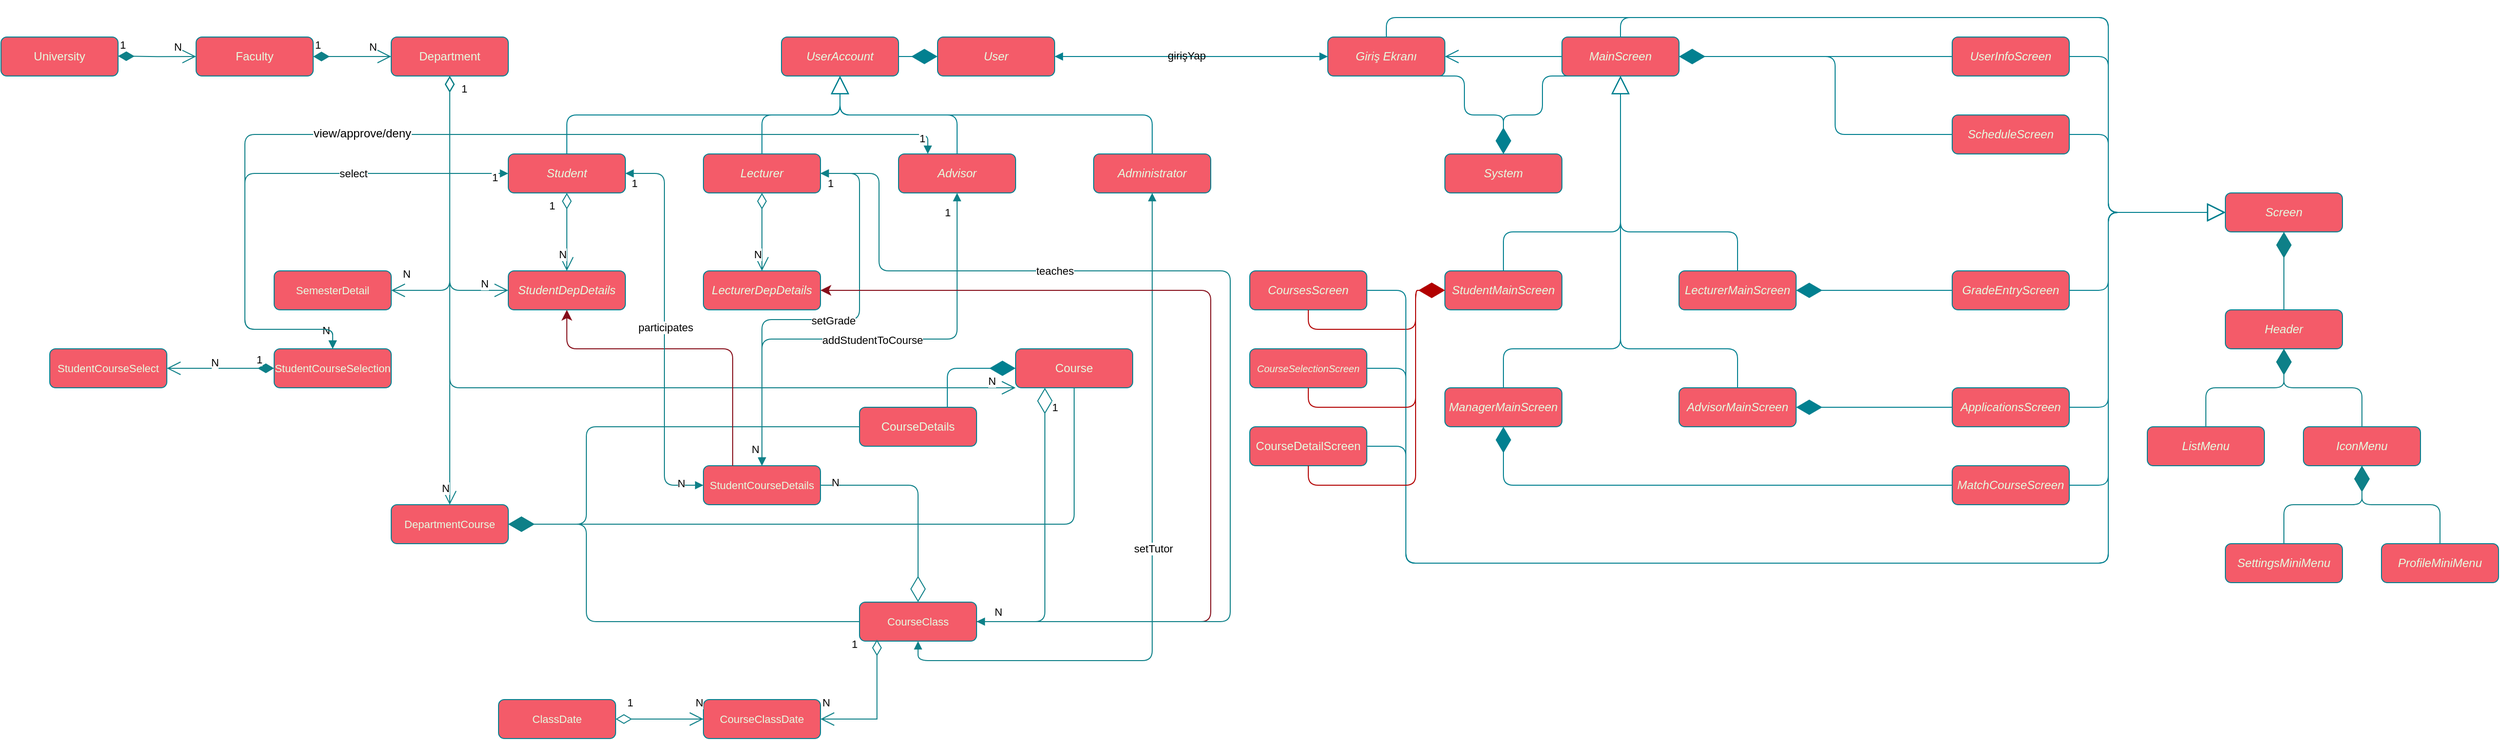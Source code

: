 <mxfile version="24.4.6" type="device">
  <diagram id="C5RBs43oDa-KdzZeNtuy" name="Page-1">
    <mxGraphModel dx="1036" dy="704" grid="1" gridSize="10" guides="1" tooltips="1" connect="1" arrows="1" fold="1" page="1" pageScale="1" pageWidth="3600" pageHeight="1500" background="none" math="0" shadow="0">
      <root>
        <mxCell id="WIyWlLk6GJQsqaUBKTNV-0" />
        <mxCell id="WIyWlLk6GJQsqaUBKTNV-1" parent="WIyWlLk6GJQsqaUBKTNV-0" />
        <mxCell id="HRsbSEC_UIwpaZMOYt87-22" value="&lt;span style=&quot;font-style: italic; text-wrap: nowrap;&quot;&gt;UserAccount&lt;/span&gt;" style="html=1;whiteSpace=wrap;rounded=1;labelBackgroundColor=none;fillColor=#F45B69;strokeColor=#028090;fontColor=#E4FDE1;" parent="WIyWlLk6GJQsqaUBKTNV-1" vertex="1">
          <mxGeometry x="800" y="40" width="120" height="40" as="geometry" />
        </mxCell>
        <mxCell id="HRsbSEC_UIwpaZMOYt87-24" value="&lt;span style=&quot;font-style: italic; text-wrap: nowrap;&quot;&gt;Student&lt;/span&gt;" style="html=1;whiteSpace=wrap;rounded=1;labelBackgroundColor=none;fillColor=#F45B69;strokeColor=#028090;fontColor=#E4FDE1;" parent="WIyWlLk6GJQsqaUBKTNV-1" vertex="1">
          <mxGeometry x="520" y="160" width="120" height="40" as="geometry" />
        </mxCell>
        <mxCell id="HRsbSEC_UIwpaZMOYt87-25" value="&lt;span style=&quot;font-style: italic; text-wrap: nowrap;&quot;&gt;Advisor&lt;/span&gt;" style="html=1;whiteSpace=wrap;rounded=1;labelBackgroundColor=none;fillColor=#F45B69;strokeColor=#028090;fontColor=#E4FDE1;" parent="WIyWlLk6GJQsqaUBKTNV-1" vertex="1">
          <mxGeometry x="920" y="160" width="120" height="40" as="geometry" />
        </mxCell>
        <mxCell id="HRsbSEC_UIwpaZMOYt87-26" value="&lt;span style=&quot;font-style: italic; text-wrap: nowrap;&quot;&gt;Lecturer&lt;/span&gt;" style="html=1;whiteSpace=wrap;rounded=1;labelBackgroundColor=none;fillColor=#F45B69;strokeColor=#028090;fontColor=#E4FDE1;" parent="WIyWlLk6GJQsqaUBKTNV-1" vertex="1">
          <mxGeometry x="720" y="160" width="120" height="40" as="geometry" />
        </mxCell>
        <mxCell id="HRsbSEC_UIwpaZMOYt87-27" value="&lt;i&gt;Administrator&lt;/i&gt;" style="html=1;whiteSpace=wrap;align=center;rounded=1;labelBackgroundColor=none;fillColor=#F45B69;strokeColor=#028090;fontColor=#E4FDE1;" parent="WIyWlLk6GJQsqaUBKTNV-1" vertex="1">
          <mxGeometry x="1120" y="160" width="120" height="40" as="geometry" />
        </mxCell>
        <mxCell id="HRsbSEC_UIwpaZMOYt87-35" value="&lt;span style=&quot;font-style: italic; text-wrap: nowrap;&quot;&gt;System&lt;/span&gt;" style="html=1;whiteSpace=wrap;rounded=1;labelBackgroundColor=none;fillColor=#F45B69;strokeColor=#028090;fontColor=#E4FDE1;" parent="WIyWlLk6GJQsqaUBKTNV-1" vertex="1">
          <mxGeometry x="1480" y="160" width="120" height="40" as="geometry" />
        </mxCell>
        <mxCell id="HRsbSEC_UIwpaZMOYt87-36" value="&lt;span style=&quot;text-wrap: nowrap;&quot;&gt;&lt;i&gt;MainScreen&lt;/i&gt;&lt;/span&gt;" style="html=1;whiteSpace=wrap;rounded=1;labelBackgroundColor=none;fillColor=#F45B69;strokeColor=#028090;fontColor=#E4FDE1;" parent="WIyWlLk6GJQsqaUBKTNV-1" vertex="1">
          <mxGeometry x="1600" y="40" width="120" height="40" as="geometry" />
        </mxCell>
        <mxCell id="HRsbSEC_UIwpaZMOYt87-37" value="&lt;span style=&quot;font-style: italic; text-wrap: nowrap;&quot;&gt;Giriş Ekranı&lt;/span&gt;" style="html=1;whiteSpace=wrap;rounded=1;labelBackgroundColor=none;fillColor=#F45B69;strokeColor=#028090;fontColor=#E4FDE1;" parent="WIyWlLk6GJQsqaUBKTNV-1" vertex="1">
          <mxGeometry x="1360" y="40" width="120" height="40" as="geometry" />
        </mxCell>
        <mxCell id="HRsbSEC_UIwpaZMOYt87-39" value="" style="endArrow=diamondThin;endFill=1;endSize=24;html=1;rounded=1;entryX=0.5;entryY=0;entryDx=0;entryDy=0;labelBackgroundColor=none;strokeColor=#028090;fontColor=default;exitX=0.25;exitY=1;exitDx=0;exitDy=0;" parent="WIyWlLk6GJQsqaUBKTNV-1" source="HRsbSEC_UIwpaZMOYt87-36" target="HRsbSEC_UIwpaZMOYt87-35" edge="1">
          <mxGeometry width="160" relative="1" as="geometry">
            <mxPoint x="1580" y="70" as="sourcePoint" />
            <mxPoint x="1510" y="230" as="targetPoint" />
            <Array as="points">
              <mxPoint x="1580" y="80" />
              <mxPoint x="1580" y="120" />
              <mxPoint x="1540" y="120" />
            </Array>
          </mxGeometry>
        </mxCell>
        <mxCell id="HRsbSEC_UIwpaZMOYt87-47" value="&lt;span style=&quot;text-wrap: nowrap;&quot;&gt;&lt;i&gt;StudentMainScreen&lt;/i&gt;&lt;/span&gt;" style="html=1;whiteSpace=wrap;rounded=1;labelBackgroundColor=none;fillColor=#F45B69;strokeColor=#028090;fontColor=#E4FDE1;" parent="WIyWlLk6GJQsqaUBKTNV-1" vertex="1">
          <mxGeometry x="1480" y="280" width="120" height="40" as="geometry" />
        </mxCell>
        <mxCell id="HRsbSEC_UIwpaZMOYt87-48" value="&lt;span style=&quot;text-wrap: nowrap;&quot;&gt;&lt;i&gt;ManagerMainScreen&lt;/i&gt;&lt;/span&gt;" style="html=1;whiteSpace=wrap;rounded=1;strokeColor=#028090;labelBackgroundColor=none;fillColor=#F45B69;fontColor=#E4FDE1;" parent="WIyWlLk6GJQsqaUBKTNV-1" vertex="1">
          <mxGeometry x="1480" y="400" width="120" height="40" as="geometry" />
        </mxCell>
        <mxCell id="HRsbSEC_UIwpaZMOYt87-49" value="&lt;span style=&quot;text-wrap: nowrap;&quot;&gt;&lt;i&gt;AdvisorMainScreen&lt;/i&gt;&lt;/span&gt;" style="html=1;whiteSpace=wrap;rounded=1;labelBackgroundColor=none;fillColor=#F45B69;strokeColor=#028090;fontColor=#E4FDE1;" parent="WIyWlLk6GJQsqaUBKTNV-1" vertex="1">
          <mxGeometry x="1720" y="400" width="120" height="40" as="geometry" />
        </mxCell>
        <mxCell id="HRsbSEC_UIwpaZMOYt87-50" value="&lt;span style=&quot;text-wrap: nowrap;&quot;&gt;&lt;i&gt;LecturerMainScreen&lt;/i&gt;&lt;/span&gt;" style="html=1;whiteSpace=wrap;rounded=1;labelBackgroundColor=none;fillColor=#F45B69;strokeColor=#028090;fontColor=#E4FDE1;" parent="WIyWlLk6GJQsqaUBKTNV-1" vertex="1">
          <mxGeometry x="1720" y="280" width="120" height="40" as="geometry" />
        </mxCell>
        <mxCell id="HRsbSEC_UIwpaZMOYt87-58" value="" style="endArrow=diamondThin;endFill=1;endSize=24;html=1;rounded=1;entryX=0.5;entryY=0;entryDx=0;entryDy=0;labelBackgroundColor=none;strokeColor=#028090;fontColor=default;exitX=0.75;exitY=1;exitDx=0;exitDy=0;" parent="WIyWlLk6GJQsqaUBKTNV-1" source="HRsbSEC_UIwpaZMOYt87-37" target="HRsbSEC_UIwpaZMOYt87-35" edge="1">
          <mxGeometry width="160" relative="1" as="geometry">
            <mxPoint x="1420" y="160" as="sourcePoint" />
            <mxPoint x="1540" y="90" as="targetPoint" />
            <Array as="points">
              <mxPoint x="1500" y="80" />
              <mxPoint x="1500" y="120" />
              <mxPoint x="1540" y="120" />
            </Array>
          </mxGeometry>
        </mxCell>
        <mxCell id="HRsbSEC_UIwpaZMOYt87-59" value="&lt;span style=&quot;text-wrap: nowrap;&quot;&gt;&lt;i&gt;CoursesScreen&lt;/i&gt;&lt;/span&gt;" style="html=1;whiteSpace=wrap;rounded=1;labelBackgroundColor=none;fillColor=#F45B69;strokeColor=#028090;fontColor=#E4FDE1;" parent="WIyWlLk6GJQsqaUBKTNV-1" vertex="1">
          <mxGeometry x="1280" y="280" width="120" height="40" as="geometry" />
        </mxCell>
        <mxCell id="HRsbSEC_UIwpaZMOYt87-61" value="&lt;span style=&quot;text-wrap: nowrap;&quot;&gt;&lt;i&gt;ScheduleScreen&lt;/i&gt;&lt;/span&gt;" style="html=1;whiteSpace=wrap;rounded=1;labelBackgroundColor=none;fillColor=#F45B69;strokeColor=#028090;fontColor=#E4FDE1;" parent="WIyWlLk6GJQsqaUBKTNV-1" vertex="1">
          <mxGeometry x="2000" y="120" width="120" height="40" as="geometry" />
        </mxCell>
        <mxCell id="HRsbSEC_UIwpaZMOYt87-62" value="&lt;span style=&quot;text-wrap: nowrap;&quot;&gt;&lt;i&gt;UserInfoScreen&lt;/i&gt;&lt;/span&gt;" style="html=1;whiteSpace=wrap;rounded=1;labelBackgroundColor=none;fillColor=#F45B69;strokeColor=#028090;fontColor=#E4FDE1;" parent="WIyWlLk6GJQsqaUBKTNV-1" vertex="1">
          <mxGeometry x="2000" y="40" width="120" height="40" as="geometry" />
        </mxCell>
        <mxCell id="HRsbSEC_UIwpaZMOYt87-63" value="&lt;span style=&quot;text-wrap: nowrap;&quot;&gt;&lt;i&gt;ApplicationsScreen&lt;/i&gt;&lt;/span&gt;" style="html=1;whiteSpace=wrap;rounded=1;labelBackgroundColor=none;fillColor=#F45B69;strokeColor=#028090;fontColor=#E4FDE1;" parent="WIyWlLk6GJQsqaUBKTNV-1" vertex="1">
          <mxGeometry x="2000" y="400" width="120" height="40" as="geometry" />
        </mxCell>
        <mxCell id="HRsbSEC_UIwpaZMOYt87-67" value="" style="endArrow=diamondThin;endFill=1;endSize=24;html=1;rounded=1;entryX=0;entryY=0.5;entryDx=0;entryDy=0;exitX=0.5;exitY=1;exitDx=0;exitDy=0;labelBackgroundColor=none;strokeColor=#B20000;fontColor=default;fillColor=#e51400;" parent="WIyWlLk6GJQsqaUBKTNV-1" source="HRsbSEC_UIwpaZMOYt87-59" target="HRsbSEC_UIwpaZMOYt87-47" edge="1">
          <mxGeometry width="160" relative="1" as="geometry">
            <mxPoint x="1360" y="290" as="sourcePoint" />
            <mxPoint x="1520" y="390" as="targetPoint" />
            <Array as="points">
              <mxPoint x="1340" y="340" />
              <mxPoint x="1450" y="340" />
              <mxPoint x="1450" y="300" />
            </Array>
          </mxGeometry>
        </mxCell>
        <mxCell id="HRsbSEC_UIwpaZMOYt87-68" value="" style="endArrow=diamondThin;endFill=1;endSize=24;html=1;rounded=1;exitX=0;exitY=0.5;exitDx=0;exitDy=0;fillColor=#F45B69;strokeColor=#028090;labelBackgroundColor=none;fontColor=default;entryX=1;entryY=0.5;entryDx=0;entryDy=0;" parent="WIyWlLk6GJQsqaUBKTNV-1" source="HRsbSEC_UIwpaZMOYt87-62" target="HRsbSEC_UIwpaZMOYt87-36" edge="1">
          <mxGeometry width="160" relative="1" as="geometry">
            <mxPoint x="1740" y="110" as="sourcePoint" />
            <mxPoint x="1800" y="50" as="targetPoint" />
            <Array as="points">
              <mxPoint x="1850" y="60" />
            </Array>
          </mxGeometry>
        </mxCell>
        <mxCell id="HRsbSEC_UIwpaZMOYt87-69" value="" style="endArrow=diamondThin;endFill=1;endSize=24;html=1;rounded=1;exitX=0;exitY=0.5;exitDx=0;exitDy=0;fillColor=#F45B69;strokeColor=#028090;labelBackgroundColor=none;fontColor=default;entryX=1;entryY=0.5;entryDx=0;entryDy=0;" parent="WIyWlLk6GJQsqaUBKTNV-1" source="HRsbSEC_UIwpaZMOYt87-61" target="HRsbSEC_UIwpaZMOYt87-36" edge="1">
          <mxGeometry width="160" relative="1" as="geometry">
            <mxPoint x="1800" y="170" as="sourcePoint" />
            <mxPoint x="1790" y="100" as="targetPoint" />
            <Array as="points">
              <mxPoint x="1880" y="140" />
              <mxPoint x="1880" y="60" />
            </Array>
          </mxGeometry>
        </mxCell>
        <mxCell id="HRsbSEC_UIwpaZMOYt87-71" value="&lt;span style=&quot;text-wrap: nowrap;&quot;&gt;&lt;i&gt;&lt;font style=&quot;font-size: 10px;&quot;&gt;CourseSelectionScreen&lt;/font&gt;&lt;/i&gt;&lt;/span&gt;" style="html=1;whiteSpace=wrap;rounded=1;labelBackgroundColor=none;fillColor=#F45B69;strokeColor=#028090;fontColor=#E4FDE1;" parent="WIyWlLk6GJQsqaUBKTNV-1" vertex="1">
          <mxGeometry x="1280" y="360" width="120" height="40" as="geometry" />
        </mxCell>
        <mxCell id="HRsbSEC_UIwpaZMOYt87-73" value="Faculty" style="html=1;whiteSpace=wrap;rounded=1;labelBackgroundColor=none;fillColor=#F45B69;strokeColor=#028090;fontColor=#E4FDE1;" parent="WIyWlLk6GJQsqaUBKTNV-1" vertex="1">
          <mxGeometry x="200" y="40" width="120" height="40" as="geometry" />
        </mxCell>
        <mxCell id="HRsbSEC_UIwpaZMOYt87-88" value="" style="endArrow=diamondThin;endFill=1;endSize=24;html=1;rounded=1;exitX=0;exitY=0.5;exitDx=0;exitDy=0;entryX=1;entryY=0.5;entryDx=0;entryDy=0;labelBackgroundColor=none;strokeColor=#028090;fontColor=default;" parent="WIyWlLk6GJQsqaUBKTNV-1" source="HRsbSEC_UIwpaZMOYt87-63" target="HRsbSEC_UIwpaZMOYt87-49" edge="1">
          <mxGeometry width="160" relative="1" as="geometry">
            <mxPoint x="1960" y="510" as="sourcePoint" />
            <mxPoint x="2120" y="510" as="targetPoint" />
          </mxGeometry>
        </mxCell>
        <mxCell id="HRsbSEC_UIwpaZMOYt87-89" value="Course" style="html=1;whiteSpace=wrap;rounded=1;labelBackgroundColor=none;fillColor=#F45B69;strokeColor=#028090;fontColor=#E4FDE1;" parent="WIyWlLk6GJQsqaUBKTNV-1" vertex="1">
          <mxGeometry x="1040" y="360" width="120" height="40" as="geometry" />
        </mxCell>
        <mxCell id="HRsbSEC_UIwpaZMOYt87-106" value="" style="endArrow=open;endFill=1;endSize=12;html=1;rounded=1;exitX=0;exitY=0.5;exitDx=0;exitDy=0;entryX=1;entryY=0.5;entryDx=0;entryDy=0;labelBackgroundColor=none;strokeColor=#028090;fontColor=default;" parent="WIyWlLk6GJQsqaUBKTNV-1" source="HRsbSEC_UIwpaZMOYt87-36" target="HRsbSEC_UIwpaZMOYt87-37" edge="1">
          <mxGeometry width="160" relative="1" as="geometry">
            <mxPoint x="1480" y="220" as="sourcePoint" />
            <mxPoint x="1640" y="220" as="targetPoint" />
            <Array as="points">
              <mxPoint x="1560" y="60" />
              <mxPoint x="1510" y="60" />
            </Array>
          </mxGeometry>
        </mxCell>
        <mxCell id="HRsbSEC_UIwpaZMOYt87-118" value="" style="endArrow=block;endSize=16;endFill=0;html=1;rounded=1;exitX=0.5;exitY=0;exitDx=0;exitDy=0;entryX=0.5;entryY=1;entryDx=0;entryDy=0;labelBackgroundColor=none;strokeColor=#028090;fontColor=default;" parent="WIyWlLk6GJQsqaUBKTNV-1" source="HRsbSEC_UIwpaZMOYt87-24" target="HRsbSEC_UIwpaZMOYt87-22" edge="1">
          <mxGeometry width="160" relative="1" as="geometry">
            <mxPoint x="710" y="150" as="sourcePoint" />
            <mxPoint x="830" y="80" as="targetPoint" />
            <Array as="points">
              <mxPoint x="580" y="120" />
              <mxPoint x="740" y="120" />
              <mxPoint x="860" y="120" />
            </Array>
            <mxPoint as="offset" />
          </mxGeometry>
        </mxCell>
        <mxCell id="HRsbSEC_UIwpaZMOYt87-119" value="" style="endArrow=block;endSize=16;endFill=0;html=1;rounded=1;exitX=0.5;exitY=0;exitDx=0;exitDy=0;entryX=0.5;entryY=1;entryDx=0;entryDy=0;labelBackgroundColor=none;strokeColor=#028090;fontColor=default;" parent="WIyWlLk6GJQsqaUBKTNV-1" source="HRsbSEC_UIwpaZMOYt87-25" target="HRsbSEC_UIwpaZMOYt87-22" edge="1">
          <mxGeometry width="160" relative="1" as="geometry">
            <mxPoint x="750" y="180" as="sourcePoint" />
            <mxPoint x="920" y="130" as="targetPoint" />
            <Array as="points">
              <mxPoint x="980" y="120" />
              <mxPoint x="860" y="120" />
            </Array>
            <mxPoint as="offset" />
          </mxGeometry>
        </mxCell>
        <mxCell id="HRsbSEC_UIwpaZMOYt87-120" value="" style="endArrow=block;endSize=16;endFill=0;html=1;rounded=1;labelBackgroundColor=none;strokeColor=#028090;fontColor=default;exitX=0.5;exitY=0;exitDx=0;exitDy=0;" parent="WIyWlLk6GJQsqaUBKTNV-1" source="HRsbSEC_UIwpaZMOYt87-26" edge="1">
          <mxGeometry width="160" relative="1" as="geometry">
            <mxPoint x="740" y="160" as="sourcePoint" />
            <mxPoint x="860" y="80" as="targetPoint" />
            <Array as="points">
              <mxPoint x="780" y="120" />
              <mxPoint x="860" y="120" />
            </Array>
            <mxPoint as="offset" />
          </mxGeometry>
        </mxCell>
        <mxCell id="HRsbSEC_UIwpaZMOYt87-123" value="" style="endArrow=block;endSize=16;endFill=0;html=1;rounded=1;fillColor=#F45B69;strokeColor=#028090;labelBackgroundColor=none;fontColor=default;" parent="WIyWlLk6GJQsqaUBKTNV-1" edge="1">
          <mxGeometry width="160" relative="1" as="geometry">
            <mxPoint x="1540" y="280" as="sourcePoint" />
            <mxPoint x="1660" y="80" as="targetPoint" />
            <Array as="points">
              <mxPoint x="1540" y="240" />
              <mxPoint x="1660" y="240" />
            </Array>
            <mxPoint as="offset" />
          </mxGeometry>
        </mxCell>
        <mxCell id="HRsbSEC_UIwpaZMOYt87-124" value="" style="endArrow=block;endSize=16;endFill=0;html=1;rounded=1;fillColor=#F45B69;strokeColor=#028090;labelBackgroundColor=none;fontColor=default;entryX=0.5;entryY=1;entryDx=0;entryDy=0;" parent="WIyWlLk6GJQsqaUBKTNV-1" target="HRsbSEC_UIwpaZMOYt87-36" edge="1">
          <mxGeometry width="160" relative="1" as="geometry">
            <mxPoint x="1780" y="280" as="sourcePoint" />
            <mxPoint x="1670" y="110" as="targetPoint" />
            <Array as="points">
              <mxPoint x="1780" y="240" />
              <mxPoint x="1660" y="240" />
            </Array>
            <mxPoint as="offset" />
          </mxGeometry>
        </mxCell>
        <mxCell id="HRsbSEC_UIwpaZMOYt87-137" value="CourseDetailScreen" style="html=1;whiteSpace=wrap;rounded=1;labelBackgroundColor=none;fillColor=#F45B69;strokeColor=#028090;fontColor=#E4FDE1;" parent="WIyWlLk6GJQsqaUBKTNV-1" vertex="1">
          <mxGeometry x="1280" y="440" width="120" height="40" as="geometry" />
        </mxCell>
        <mxCell id="HRsbSEC_UIwpaZMOYt87-145" value="&lt;span style=&quot;text-wrap: nowrap;&quot;&gt;&lt;i&gt;GradeEntryScreen&lt;/i&gt;&lt;/span&gt;" style="html=1;whiteSpace=wrap;rounded=1;labelBackgroundColor=none;fillColor=#F45B69;strokeColor=#028090;fontColor=#E4FDE1;" parent="WIyWlLk6GJQsqaUBKTNV-1" vertex="1">
          <mxGeometry x="2000" y="280" width="120" height="40" as="geometry" />
        </mxCell>
        <mxCell id="HRsbSEC_UIwpaZMOYt87-146" value="" style="endArrow=diamondThin;endFill=1;endSize=24;html=1;rounded=1;exitX=0;exitY=0.5;exitDx=0;exitDy=0;entryX=1;entryY=0.5;entryDx=0;entryDy=0;fillColor=#F45B69;strokeColor=#028090;labelBackgroundColor=none;fontColor=default;" parent="WIyWlLk6GJQsqaUBKTNV-1" source="HRsbSEC_UIwpaZMOYt87-145" target="HRsbSEC_UIwpaZMOYt87-50" edge="1">
          <mxGeometry width="160" relative="1" as="geometry">
            <mxPoint x="2160" y="280" as="sourcePoint" />
            <mxPoint x="1880" y="310" as="targetPoint" />
            <Array as="points" />
          </mxGeometry>
        </mxCell>
        <mxCell id="HRsbSEC_UIwpaZMOYt87-171" value="" style="endArrow=block;startArrow=block;endFill=1;startFill=1;html=1;rounded=1;exitX=0;exitY=0.5;exitDx=0;exitDy=0;labelBackgroundColor=none;strokeColor=#028090;fontColor=default;entryX=1;entryY=0.5;entryDx=0;entryDy=0;" parent="WIyWlLk6GJQsqaUBKTNV-1" source="HRsbSEC_UIwpaZMOYt87-37" target="sTvr0ehfiAIf0PpwYISD-98" edge="1">
          <mxGeometry width="160" relative="1" as="geometry">
            <mxPoint x="1190" y="60" as="sourcePoint" />
            <mxPoint x="990" y="60" as="targetPoint" />
            <Array as="points">
              <mxPoint x="1320" y="60" />
              <mxPoint x="1200" y="60" />
              <mxPoint x="1110" y="60" />
            </Array>
          </mxGeometry>
        </mxCell>
        <mxCell id="HRsbSEC_UIwpaZMOYt87-172" value="girişYap" style="edgeLabel;html=1;align=center;verticalAlign=middle;resizable=0;points=[];rounded=1;labelBackgroundColor=none;fontColor=#000000;" parent="HRsbSEC_UIwpaZMOYt87-171" vertex="1" connectable="0">
          <mxGeometry x="0.04" y="-1" relative="1" as="geometry">
            <mxPoint as="offset" />
          </mxGeometry>
        </mxCell>
        <mxCell id="S6y_KCnDZLDPWBw1cH6A-22" value="" style="endArrow=block;endSize=16;endFill=0;html=1;rounded=1;fillColor=#F45B69;strokeColor=#028090;labelBackgroundColor=none;fontColor=default;exitX=0.5;exitY=0;exitDx=0;exitDy=0;" parent="WIyWlLk6GJQsqaUBKTNV-1" source="HRsbSEC_UIwpaZMOYt87-48" edge="1">
          <mxGeometry width="160" relative="1" as="geometry">
            <mxPoint x="1540" y="400" as="sourcePoint" />
            <mxPoint x="1660" y="80" as="targetPoint" />
            <Array as="points">
              <mxPoint x="1540" y="360" />
              <mxPoint x="1610" y="360" />
              <mxPoint x="1660" y="360" />
            </Array>
            <mxPoint as="offset" />
          </mxGeometry>
        </mxCell>
        <mxCell id="S6y_KCnDZLDPWBw1cH6A-23" value="" style="endArrow=block;endSize=16;endFill=0;html=1;rounded=1;fillColor=#F45B69;strokeColor=#028090;labelBackgroundColor=none;fontColor=default;" parent="WIyWlLk6GJQsqaUBKTNV-1" edge="1">
          <mxGeometry width="160" relative="1" as="geometry">
            <mxPoint x="1780" y="400" as="sourcePoint" />
            <mxPoint x="1660" y="80" as="targetPoint" />
            <Array as="points">
              <mxPoint x="1780" y="360" />
              <mxPoint x="1660" y="360" />
            </Array>
            <mxPoint as="offset" />
          </mxGeometry>
        </mxCell>
        <mxCell id="cDQj4f9Aj8YG3tiFzV7H-1" value="" style="endArrow=block;endSize=16;endFill=0;html=1;rounded=1;exitX=0.5;exitY=0;exitDx=0;exitDy=0;entryX=0.5;entryY=1;entryDx=0;entryDy=0;labelBackgroundColor=none;strokeColor=#028090;fontColor=default;" parent="WIyWlLk6GJQsqaUBKTNV-1" source="HRsbSEC_UIwpaZMOYt87-27" target="HRsbSEC_UIwpaZMOYt87-22" edge="1">
          <mxGeometry width="160" relative="1" as="geometry">
            <mxPoint x="1140" y="150" as="sourcePoint" />
            <mxPoint x="1020" y="70" as="targetPoint" />
            <Array as="points">
              <mxPoint x="1180" y="120" />
              <mxPoint x="1125" y="120" />
              <mxPoint x="860" y="120" />
            </Array>
            <mxPoint as="offset" />
          </mxGeometry>
        </mxCell>
        <mxCell id="cDQj4f9Aj8YG3tiFzV7H-3" value="&lt;span style=&quot;text-wrap: nowrap;&quot;&gt;&lt;i&gt;MatchCourseScreen&lt;/i&gt;&lt;/span&gt;" style="html=1;whiteSpace=wrap;rounded=1;labelBackgroundColor=none;fillColor=#F45B69;strokeColor=#028090;fontColor=#E4FDE1;" parent="WIyWlLk6GJQsqaUBKTNV-1" vertex="1">
          <mxGeometry x="2000" y="480" width="120" height="40" as="geometry" />
        </mxCell>
        <mxCell id="cDQj4f9Aj8YG3tiFzV7H-4" value="" style="endArrow=diamondThin;endFill=1;endSize=24;html=1;rounded=1;exitX=0;exitY=0.5;exitDx=0;exitDy=0;labelBackgroundColor=none;strokeColor=#028090;fontColor=default;entryX=0.5;entryY=1;entryDx=0;entryDy=0;" parent="WIyWlLk6GJQsqaUBKTNV-1" source="cDQj4f9Aj8YG3tiFzV7H-3" target="HRsbSEC_UIwpaZMOYt87-48" edge="1">
          <mxGeometry width="160" relative="1" as="geometry">
            <mxPoint x="1990" y="499.47" as="sourcePoint" />
            <mxPoint x="1830" y="499" as="targetPoint" />
            <Array as="points">
              <mxPoint x="1540" y="500" />
            </Array>
          </mxGeometry>
        </mxCell>
        <mxCell id="sTvr0ehfiAIf0PpwYISD-0" value="CourseDetails" style="html=1;whiteSpace=wrap;rounded=1;labelBackgroundColor=none;fillColor=#F45B69;strokeColor=#028090;fontColor=#E4FDE1;" parent="WIyWlLk6GJQsqaUBKTNV-1" vertex="1">
          <mxGeometry x="880" y="420" width="120" height="40" as="geometry" />
        </mxCell>
        <mxCell id="sTvr0ehfiAIf0PpwYISD-3" value="University" style="html=1;whiteSpace=wrap;rounded=1;labelBackgroundColor=none;fillColor=#F45B69;strokeColor=#028090;fontColor=#E4FDE1;" parent="WIyWlLk6GJQsqaUBKTNV-1" vertex="1">
          <mxGeometry y="40" width="120" height="40" as="geometry" />
        </mxCell>
        <mxCell id="sTvr0ehfiAIf0PpwYISD-4" value="Department" style="html=1;whiteSpace=wrap;rounded=1;labelBackgroundColor=none;fillColor=#F45B69;strokeColor=#028090;fontColor=#E4FDE1;" parent="WIyWlLk6GJQsqaUBKTNV-1" vertex="1">
          <mxGeometry x="400" y="40" width="120" height="40" as="geometry" />
        </mxCell>
        <mxCell id="sTvr0ehfiAIf0PpwYISD-5" value="&lt;span style=&quot;font-style: italic; text-wrap: nowrap;&quot;&gt;StudentDepDetails&lt;/span&gt;" style="html=1;whiteSpace=wrap;rounded=1;labelBackgroundColor=none;fillColor=#F45B69;strokeColor=#028090;fontColor=#E4FDE1;" parent="WIyWlLk6GJQsqaUBKTNV-1" vertex="1">
          <mxGeometry x="520" y="280" width="120" height="40" as="geometry" />
        </mxCell>
        <mxCell id="sTvr0ehfiAIf0PpwYISD-6" value="&lt;span style=&quot;font-style: italic; text-wrap: nowrap;&quot;&gt;LecturerDepDetails&lt;/span&gt;" style="html=1;whiteSpace=wrap;rounded=1;labelBackgroundColor=none;fillColor=#F45B69;strokeColor=#028090;fontColor=#E4FDE1;" parent="WIyWlLk6GJQsqaUBKTNV-1" vertex="1">
          <mxGeometry x="720" y="280" width="120" height="40" as="geometry" />
        </mxCell>
        <mxCell id="sTvr0ehfiAIf0PpwYISD-7" value="" style="endArrow=open;html=1;endSize=12;startArrow=diamondThin;startSize=14;startFill=0;edgeStyle=orthogonalEdgeStyle;rounded=0;exitX=0.5;exitY=1;exitDx=0;exitDy=0;entryX=0.5;entryY=0;entryDx=0;entryDy=0;fillColor=#b0e3e6;strokeColor=#0e8088;" parent="WIyWlLk6GJQsqaUBKTNV-1" source="HRsbSEC_UIwpaZMOYt87-24" target="sTvr0ehfiAIf0PpwYISD-5" edge="1">
          <mxGeometry relative="1" as="geometry">
            <mxPoint x="550" y="240" as="sourcePoint" />
            <mxPoint x="710" y="240" as="targetPoint" />
          </mxGeometry>
        </mxCell>
        <mxCell id="sTvr0ehfiAIf0PpwYISD-9" value="N" style="edgeLabel;resizable=0;html=1;align=right;verticalAlign=top;" parent="sTvr0ehfiAIf0PpwYISD-7" connectable="0" vertex="1">
          <mxGeometry x="1" relative="1" as="geometry">
            <mxPoint y="-30" as="offset" />
          </mxGeometry>
        </mxCell>
        <mxCell id="sTvr0ehfiAIf0PpwYISD-11" value="" style="endArrow=open;html=1;endSize=12;startArrow=diamondThin;startSize=14;startFill=0;edgeStyle=orthogonalEdgeStyle;rounded=0;exitX=0.5;exitY=1;exitDx=0;exitDy=0;fillColor=#b0e3e6;strokeColor=#0e8088;" parent="WIyWlLk6GJQsqaUBKTNV-1" source="HRsbSEC_UIwpaZMOYt87-26" edge="1">
          <mxGeometry relative="1" as="geometry">
            <mxPoint x="779.57" y="210" as="sourcePoint" />
            <mxPoint x="780" y="280" as="targetPoint" />
          </mxGeometry>
        </mxCell>
        <mxCell id="sTvr0ehfiAIf0PpwYISD-12" value="N" style="edgeLabel;resizable=0;html=1;align=right;verticalAlign=top;" parent="sTvr0ehfiAIf0PpwYISD-11" connectable="0" vertex="1">
          <mxGeometry x="1" relative="1" as="geometry">
            <mxPoint y="-30" as="offset" />
          </mxGeometry>
        </mxCell>
        <mxCell id="sTvr0ehfiAIf0PpwYISD-17" value="" style="endArrow=open;html=1;endSize=12;startArrow=diamondThin;startSize=14;startFill=0;edgeStyle=orthogonalEdgeStyle;rounded=1;exitX=0.5;exitY=1;exitDx=0;exitDy=0;entryX=0;entryY=0.5;entryDx=0;entryDy=0;fillColor=#b0e3e6;strokeColor=#0e8088;curved=0;" parent="WIyWlLk6GJQsqaUBKTNV-1" source="sTvr0ehfiAIf0PpwYISD-4" target="sTvr0ehfiAIf0PpwYISD-5" edge="1">
          <mxGeometry relative="1" as="geometry">
            <mxPoint x="360" y="190" as="sourcePoint" />
            <mxPoint x="520" y="190" as="targetPoint" />
          </mxGeometry>
        </mxCell>
        <mxCell id="sTvr0ehfiAIf0PpwYISD-19" value="N" style="edgeLabel;resizable=0;html=1;align=right;verticalAlign=top;" parent="sTvr0ehfiAIf0PpwYISD-17" connectable="0" vertex="1">
          <mxGeometry x="1" relative="1" as="geometry">
            <mxPoint x="-20" y="-20" as="offset" />
          </mxGeometry>
        </mxCell>
        <mxCell id="sTvr0ehfiAIf0PpwYISD-20" value="1" style="endArrow=open;html=1;endSize=12;startArrow=diamondThin;startSize=14;startFill=1;edgeStyle=orthogonalEdgeStyle;align=left;verticalAlign=bottom;rounded=0;exitX=1;exitY=0.5;exitDx=0;exitDy=0;entryX=0;entryY=0.5;entryDx=0;entryDy=0;movable=1;resizable=1;rotatable=1;deletable=1;editable=1;locked=0;connectable=1;fillColor=#b0e3e6;strokeColor=#0e8088;" parent="WIyWlLk6GJQsqaUBKTNV-1" source="HRsbSEC_UIwpaZMOYt87-73" target="sTvr0ehfiAIf0PpwYISD-4" edge="1">
          <mxGeometry x="-1" y="3" relative="1" as="geometry">
            <mxPoint x="350" y="10" as="sourcePoint" />
            <mxPoint x="510" y="10" as="targetPoint" />
          </mxGeometry>
        </mxCell>
        <mxCell id="sTvr0ehfiAIf0PpwYISD-21" value="N" style="edgeLabel;html=1;align=center;verticalAlign=middle;resizable=0;points=[];movable=0;rotatable=0;deletable=0;editable=0;locked=1;connectable=0;" parent="sTvr0ehfiAIf0PpwYISD-20" vertex="1" connectable="0">
          <mxGeometry x="0.284" y="2" relative="1" as="geometry">
            <mxPoint x="9" y="-8" as="offset" />
          </mxGeometry>
        </mxCell>
        <mxCell id="sTvr0ehfiAIf0PpwYISD-23" value="1" style="endArrow=open;html=1;endSize=12;startArrow=diamondThin;startSize=14;startFill=1;edgeStyle=orthogonalEdgeStyle;align=left;verticalAlign=bottom;rounded=0;exitX=1;exitY=0.5;exitDx=0;exitDy=0;movable=1;resizable=1;rotatable=1;deletable=1;editable=1;locked=0;connectable=1;fillColor=#b0e3e6;strokeColor=#0e8088;entryX=0;entryY=0.5;entryDx=0;entryDy=0;" parent="WIyWlLk6GJQsqaUBKTNV-1" edge="1" target="HRsbSEC_UIwpaZMOYt87-73">
          <mxGeometry x="-1" y="3" relative="1" as="geometry">
            <mxPoint x="120" y="59.57" as="sourcePoint" />
            <mxPoint x="150" y="90" as="targetPoint" />
          </mxGeometry>
        </mxCell>
        <mxCell id="sTvr0ehfiAIf0PpwYISD-24" value="N" style="edgeLabel;html=1;align=center;verticalAlign=middle;resizable=0;points=[];movable=0;rotatable=0;deletable=0;editable=0;locked=1;connectable=0;" parent="sTvr0ehfiAIf0PpwYISD-23" vertex="1" connectable="0">
          <mxGeometry x="0.284" y="2" relative="1" as="geometry">
            <mxPoint x="9" y="-8" as="offset" />
          </mxGeometry>
        </mxCell>
        <mxCell id="sTvr0ehfiAIf0PpwYISD-26" value="&lt;span style=&quot;text-wrap: nowrap;&quot;&gt;&lt;i&gt;Screen&lt;/i&gt;&lt;/span&gt;" style="html=1;whiteSpace=wrap;rounded=1;labelBackgroundColor=none;fillColor=#F45B69;strokeColor=#028090;fontColor=#E4FDE1;" parent="WIyWlLk6GJQsqaUBKTNV-1" vertex="1">
          <mxGeometry x="2280" y="200" width="120" height="40" as="geometry" />
        </mxCell>
        <mxCell id="sTvr0ehfiAIf0PpwYISD-27" value="" style="endArrow=block;endSize=16;endFill=0;html=1;rounded=1;fillColor=#F45B69;strokeColor=#028090;labelBackgroundColor=none;fontColor=default;entryX=0;entryY=0.5;entryDx=0;entryDy=0;exitX=1;exitY=0.5;exitDx=0;exitDy=0;" parent="WIyWlLk6GJQsqaUBKTNV-1" source="HRsbSEC_UIwpaZMOYt87-145" target="sTvr0ehfiAIf0PpwYISD-26" edge="1">
          <mxGeometry width="160" relative="1" as="geometry">
            <mxPoint x="2310" y="410" as="sourcePoint" />
            <mxPoint x="2190" y="90" as="targetPoint" />
            <Array as="points">
              <mxPoint x="2160" y="300" />
              <mxPoint x="2160" y="220" />
            </Array>
            <mxPoint as="offset" />
          </mxGeometry>
        </mxCell>
        <mxCell id="sTvr0ehfiAIf0PpwYISD-28" value="" style="endArrow=block;endSize=16;endFill=0;html=1;rounded=1;fillColor=#F45B69;strokeColor=#028090;labelBackgroundColor=none;fontColor=default;entryX=0;entryY=0.5;entryDx=0;entryDy=0;exitX=1;exitY=0.5;exitDx=0;exitDy=0;" parent="WIyWlLk6GJQsqaUBKTNV-1" source="HRsbSEC_UIwpaZMOYt87-61" target="sTvr0ehfiAIf0PpwYISD-26" edge="1">
          <mxGeometry width="160" relative="1" as="geometry">
            <mxPoint x="2060" y="230" as="sourcePoint" />
            <mxPoint x="2240" y="190" as="targetPoint" />
            <Array as="points">
              <mxPoint x="2160" y="140" />
              <mxPoint x="2160" y="220" />
            </Array>
            <mxPoint as="offset" />
          </mxGeometry>
        </mxCell>
        <mxCell id="sTvr0ehfiAIf0PpwYISD-29" value="" style="endArrow=block;endSize=16;endFill=0;html=1;rounded=1;fillColor=#F45B69;strokeColor=#028090;labelBackgroundColor=none;fontColor=default;entryX=0;entryY=0.5;entryDx=0;entryDy=0;exitX=1;exitY=0.5;exitDx=0;exitDy=0;" parent="WIyWlLk6GJQsqaUBKTNV-1" source="HRsbSEC_UIwpaZMOYt87-62" target="sTvr0ehfiAIf0PpwYISD-26" edge="1">
          <mxGeometry width="160" relative="1" as="geometry">
            <mxPoint x="2070" y="170" as="sourcePoint" />
            <mxPoint x="2250" y="230" as="targetPoint" />
            <Array as="points">
              <mxPoint x="2160" y="60" />
              <mxPoint x="2160" y="220" />
            </Array>
            <mxPoint as="offset" />
          </mxGeometry>
        </mxCell>
        <mxCell id="sTvr0ehfiAIf0PpwYISD-30" value="" style="endArrow=block;endSize=16;endFill=0;html=1;rounded=1;fillColor=#F45B69;strokeColor=#028090;labelBackgroundColor=none;fontColor=default;entryX=0;entryY=0.5;entryDx=0;entryDy=0;exitX=1;exitY=0.5;exitDx=0;exitDy=0;" parent="WIyWlLk6GJQsqaUBKTNV-1" source="HRsbSEC_UIwpaZMOYt87-63" target="sTvr0ehfiAIf0PpwYISD-26" edge="1">
          <mxGeometry width="160" relative="1" as="geometry">
            <mxPoint x="2190" y="330" as="sourcePoint" />
            <mxPoint x="2310" y="490" as="targetPoint" />
            <Array as="points">
              <mxPoint x="2160" y="420" />
              <mxPoint x="2160" y="220" />
            </Array>
            <mxPoint as="offset" />
          </mxGeometry>
        </mxCell>
        <mxCell id="sTvr0ehfiAIf0PpwYISD-31" value="" style="endArrow=block;endSize=16;endFill=0;html=1;rounded=1;fillColor=#F45B69;strokeColor=#028090;labelBackgroundColor=none;fontColor=default;entryX=0;entryY=0.5;entryDx=0;entryDy=0;exitX=1;exitY=0.5;exitDx=0;exitDy=0;" parent="WIyWlLk6GJQsqaUBKTNV-1" source="cDQj4f9Aj8YG3tiFzV7H-3" target="sTvr0ehfiAIf0PpwYISD-26" edge="1">
          <mxGeometry width="160" relative="1" as="geometry">
            <mxPoint x="2120" y="490" as="sourcePoint" />
            <mxPoint x="2240" y="290" as="targetPoint" />
            <Array as="points">
              <mxPoint x="2160" y="500" />
              <mxPoint x="2160" y="220" />
            </Array>
            <mxPoint as="offset" />
          </mxGeometry>
        </mxCell>
        <mxCell id="sTvr0ehfiAIf0PpwYISD-33" value="" style="endArrow=block;endSize=16;endFill=0;html=1;rounded=1;fillColor=#F45B69;strokeColor=#028090;labelBackgroundColor=none;fontColor=default;entryX=0;entryY=0.5;entryDx=0;entryDy=0;exitX=0.5;exitY=0;exitDx=0;exitDy=0;" parent="WIyWlLk6GJQsqaUBKTNV-1" source="HRsbSEC_UIwpaZMOYt87-36" target="sTvr0ehfiAIf0PpwYISD-26" edge="1">
          <mxGeometry width="160" relative="1" as="geometry">
            <mxPoint x="2150" y="450" as="sourcePoint" />
            <mxPoint x="2270" y="250" as="targetPoint" />
            <Array as="points">
              <mxPoint x="1660" y="20" />
              <mxPoint x="2160" y="20" />
              <mxPoint x="2160" y="220" />
            </Array>
            <mxPoint as="offset" />
          </mxGeometry>
        </mxCell>
        <mxCell id="sTvr0ehfiAIf0PpwYISD-34" value="" style="endArrow=block;endSize=16;endFill=0;html=1;rounded=1;fillColor=#F45B69;strokeColor=#028090;labelBackgroundColor=none;fontColor=default;exitX=0.5;exitY=0;exitDx=0;exitDy=0;" parent="WIyWlLk6GJQsqaUBKTNV-1" source="HRsbSEC_UIwpaZMOYt87-37" edge="1">
          <mxGeometry width="160" relative="1" as="geometry">
            <mxPoint x="1410" y="30" as="sourcePoint" />
            <mxPoint x="2280" y="220" as="targetPoint" />
            <Array as="points">
              <mxPoint x="1420" y="20" />
              <mxPoint x="1640" y="20" />
              <mxPoint x="2160" y="20" />
              <mxPoint x="2160" y="220" />
            </Array>
            <mxPoint as="offset" />
          </mxGeometry>
        </mxCell>
        <mxCell id="sTvr0ehfiAIf0PpwYISD-35" value="" style="endArrow=block;endSize=16;endFill=0;html=1;rounded=1;fillColor=#F45B69;strokeColor=#028090;labelBackgroundColor=none;fontColor=default;exitX=1;exitY=0.5;exitDx=0;exitDy=0;" parent="WIyWlLk6GJQsqaUBKTNV-1" source="HRsbSEC_UIwpaZMOYt87-71" edge="1">
          <mxGeometry width="160" relative="1" as="geometry">
            <mxPoint x="1590" y="570" as="sourcePoint" />
            <mxPoint x="2280" y="220" as="targetPoint" />
            <Array as="points">
              <mxPoint x="1440" y="380" />
              <mxPoint x="1440" y="580" />
              <mxPoint x="1620" y="580" />
              <mxPoint x="1770" y="580" />
              <mxPoint x="2080" y="580" />
              <mxPoint x="2120" y="580" />
              <mxPoint x="2160" y="580" />
              <mxPoint x="2160" y="220" />
            </Array>
            <mxPoint as="offset" />
          </mxGeometry>
        </mxCell>
        <mxCell id="sTvr0ehfiAIf0PpwYISD-36" value="" style="endArrow=block;endSize=16;endFill=0;html=1;rounded=1;fillColor=#F45B69;strokeColor=#028090;labelBackgroundColor=none;fontColor=default;exitX=1;exitY=0.5;exitDx=0;exitDy=0;" parent="WIyWlLk6GJQsqaUBKTNV-1" source="HRsbSEC_UIwpaZMOYt87-59" edge="1">
          <mxGeometry width="160" relative="1" as="geometry">
            <mxPoint x="1385" y="280" as="sourcePoint" />
            <mxPoint x="2280" y="220" as="targetPoint" />
            <Array as="points">
              <mxPoint x="1440" y="300" />
              <mxPoint x="1440" y="350" />
              <mxPoint x="1440" y="580" />
              <mxPoint x="1620" y="580" />
              <mxPoint x="1770" y="580" />
              <mxPoint x="2080" y="580" />
              <mxPoint x="2120" y="580" />
              <mxPoint x="2160" y="580" />
              <mxPoint x="2160" y="220" />
            </Array>
            <mxPoint as="offset" />
          </mxGeometry>
        </mxCell>
        <mxCell id="sTvr0ehfiAIf0PpwYISD-37" value="" style="endArrow=block;endSize=16;endFill=0;html=1;rounded=1;fillColor=#F45B69;strokeColor=#028090;labelBackgroundColor=none;fontColor=default;exitX=1;exitY=0.5;exitDx=0;exitDy=0;" parent="WIyWlLk6GJQsqaUBKTNV-1" source="HRsbSEC_UIwpaZMOYt87-137" edge="1">
          <mxGeometry width="160" relative="1" as="geometry">
            <mxPoint x="1210.0" y="550.0" as="sourcePoint" />
            <mxPoint x="2280" y="220" as="targetPoint" />
            <Array as="points">
              <mxPoint x="1440" y="460" />
              <mxPoint x="1440" y="580" />
              <mxPoint x="1620" y="580" />
              <mxPoint x="1770" y="580" />
              <mxPoint x="2080" y="580" />
              <mxPoint x="2120" y="580" />
              <mxPoint x="2160" y="580" />
              <mxPoint x="2160" y="220" />
            </Array>
            <mxPoint as="offset" />
          </mxGeometry>
        </mxCell>
        <mxCell id="sTvr0ehfiAIf0PpwYISD-38" value="&lt;font style=&quot;font-size: 11px;&quot;&gt;StudentCourseDetails&lt;/font&gt;" style="html=1;whiteSpace=wrap;rounded=1;labelBackgroundColor=none;fillColor=#F45B69;strokeColor=#028090;fontColor=#E4FDE1;" parent="WIyWlLk6GJQsqaUBKTNV-1" vertex="1">
          <mxGeometry x="720" y="480" width="120" height="40" as="geometry" />
        </mxCell>
        <mxCell id="sTvr0ehfiAIf0PpwYISD-39" value="&lt;span style=&quot;text-wrap: nowrap;&quot;&gt;&lt;i&gt;Header&lt;/i&gt;&lt;/span&gt;" style="html=1;whiteSpace=wrap;rounded=1;labelBackgroundColor=none;fillColor=#F45B69;strokeColor=#028090;fontColor=#E4FDE1;" parent="WIyWlLk6GJQsqaUBKTNV-1" vertex="1">
          <mxGeometry x="2280" y="320" width="120" height="40" as="geometry" />
        </mxCell>
        <mxCell id="sTvr0ehfiAIf0PpwYISD-40" value="" style="endArrow=diamondThin;endFill=1;endSize=24;html=1;rounded=0;exitX=0.5;exitY=0;exitDx=0;exitDy=0;entryX=0.5;entryY=1;entryDx=0;entryDy=0;fillColor=#b0e3e6;strokeColor=#0e8088;" parent="WIyWlLk6GJQsqaUBKTNV-1" source="sTvr0ehfiAIf0PpwYISD-39" target="sTvr0ehfiAIf0PpwYISD-26" edge="1">
          <mxGeometry width="160" relative="1" as="geometry">
            <mxPoint x="2340" y="260" as="sourcePoint" />
            <mxPoint x="2500" y="260" as="targetPoint" />
          </mxGeometry>
        </mxCell>
        <mxCell id="sTvr0ehfiAIf0PpwYISD-44" value="&lt;font style=&quot;font-size: 11px;&quot;&gt;CourseClass&lt;/font&gt;" style="html=1;whiteSpace=wrap;rounded=1;labelBackgroundColor=none;fillColor=#F45B69;strokeColor=#028090;fontColor=#E4FDE1;" parent="WIyWlLk6GJQsqaUBKTNV-1" vertex="1">
          <mxGeometry x="880" y="620" width="120" height="40" as="geometry" />
        </mxCell>
        <mxCell id="sTvr0ehfiAIf0PpwYISD-45" value="" style="endArrow=block;startArrow=block;endFill=1;startFill=1;html=1;rounded=1;entryX=0.5;entryY=0;entryDx=0;entryDy=0;curved=0;fillColor=#b0e3e6;strokeColor=#0e8088;exitX=1;exitY=0.5;exitDx=0;exitDy=0;" parent="WIyWlLk6GJQsqaUBKTNV-1" source="HRsbSEC_UIwpaZMOYt87-26" target="sTvr0ehfiAIf0PpwYISD-38" edge="1">
          <mxGeometry width="160" relative="1" as="geometry">
            <mxPoint x="850" y="200" as="sourcePoint" />
            <mxPoint x="890" y="390" as="targetPoint" />
            <Array as="points">
              <mxPoint x="880" y="180" />
              <mxPoint x="880" y="330" />
              <mxPoint x="780" y="330" />
            </Array>
          </mxGeometry>
        </mxCell>
        <mxCell id="sTvr0ehfiAIf0PpwYISD-46" value="setGrade" style="edgeLabel;html=1;align=center;verticalAlign=middle;resizable=0;points=[];" parent="sTvr0ehfiAIf0PpwYISD-45" vertex="1" connectable="0">
          <mxGeometry x="-0.013" y="1" relative="1" as="geometry">
            <mxPoint as="offset" />
          </mxGeometry>
        </mxCell>
        <mxCell id="sTvr0ehfiAIf0PpwYISD-88" value="1" style="edgeLabel;html=1;align=center;verticalAlign=middle;resizable=0;points=[];rotation=0;" parent="sTvr0ehfiAIf0PpwYISD-45" vertex="1" connectable="0">
          <mxGeometry x="-0.951" y="-3" relative="1" as="geometry">
            <mxPoint x="-1" y="7" as="offset" />
          </mxGeometry>
        </mxCell>
        <mxCell id="sTvr0ehfiAIf0PpwYISD-89" value="N" style="edgeLabel;html=1;align=center;verticalAlign=middle;resizable=0;points=[];" parent="sTvr0ehfiAIf0PpwYISD-45" vertex="1" connectable="0">
          <mxGeometry x="0.93" y="2" relative="1" as="geometry">
            <mxPoint x="-9" as="offset" />
          </mxGeometry>
        </mxCell>
        <mxCell id="sTvr0ehfiAIf0PpwYISD-47" value="" style="endArrow=block;startArrow=block;endFill=1;startFill=1;html=1;rounded=1;exitX=0.5;exitY=1;exitDx=0;exitDy=0;curved=0;fillColor=#b0e3e6;strokeColor=#0e8088;entryX=0.5;entryY=0;entryDx=0;entryDy=0;" parent="WIyWlLk6GJQsqaUBKTNV-1" source="HRsbSEC_UIwpaZMOYt87-25" target="sTvr0ehfiAIf0PpwYISD-38" edge="1">
          <mxGeometry width="160" relative="1" as="geometry">
            <mxPoint x="890" y="280" as="sourcePoint" />
            <mxPoint x="810" y="480" as="targetPoint" />
            <Array as="points">
              <mxPoint x="980" y="350" />
              <mxPoint x="940" y="350" />
              <mxPoint x="890" y="350" />
              <mxPoint x="850" y="350" />
              <mxPoint x="820" y="350" />
              <mxPoint x="780" y="350" />
            </Array>
          </mxGeometry>
        </mxCell>
        <mxCell id="sTvr0ehfiAIf0PpwYISD-48" value="addStudentToCourse" style="edgeLabel;html=1;align=center;verticalAlign=middle;resizable=0;points=[];" parent="sTvr0ehfiAIf0PpwYISD-47" vertex="1" connectable="0">
          <mxGeometry x="-0.013" y="1" relative="1" as="geometry">
            <mxPoint as="offset" />
          </mxGeometry>
        </mxCell>
        <mxCell id="sTvr0ehfiAIf0PpwYISD-90" value="N" style="edgeLabel;html=1;align=center;verticalAlign=middle;resizable=0;points=[];" parent="sTvr0ehfiAIf0PpwYISD-47" vertex="1" connectable="0">
          <mxGeometry x="0.93" y="2" relative="1" as="geometry">
            <mxPoint x="-9" as="offset" />
          </mxGeometry>
        </mxCell>
        <mxCell id="sTvr0ehfiAIf0PpwYISD-54" value="" style="endArrow=diamondThin;endFill=1;endSize=24;html=1;rounded=1;entryX=0;entryY=0.5;entryDx=0;entryDy=0;exitX=0.5;exitY=1;exitDx=0;exitDy=0;labelBackgroundColor=none;strokeColor=#B20000;fontColor=default;fillColor=#e51400;" parent="WIyWlLk6GJQsqaUBKTNV-1" target="HRsbSEC_UIwpaZMOYt87-47" edge="1">
          <mxGeometry width="160" relative="1" as="geometry">
            <mxPoint x="1340" y="400" as="sourcePoint" />
            <mxPoint x="1480" y="380" as="targetPoint" />
            <Array as="points">
              <mxPoint x="1340" y="420" />
              <mxPoint x="1450" y="420" />
              <mxPoint x="1450" y="300" />
            </Array>
          </mxGeometry>
        </mxCell>
        <mxCell id="sTvr0ehfiAIf0PpwYISD-55" value="" style="endArrow=diamondThin;endFill=1;endSize=24;html=1;rounded=1;entryX=0;entryY=0.5;entryDx=0;entryDy=0;exitX=0.5;exitY=1;exitDx=0;exitDy=0;labelBackgroundColor=none;strokeColor=#B20000;fontColor=default;fillColor=#e51400;" parent="WIyWlLk6GJQsqaUBKTNV-1" target="HRsbSEC_UIwpaZMOYt87-47" edge="1">
          <mxGeometry width="160" relative="1" as="geometry">
            <mxPoint x="1340" y="480" as="sourcePoint" />
            <mxPoint x="1480" y="460" as="targetPoint" />
            <Array as="points">
              <mxPoint x="1340" y="500" />
              <mxPoint x="1450" y="500" />
              <mxPoint x="1450" y="300" />
            </Array>
          </mxGeometry>
        </mxCell>
        <mxCell id="sTvr0ehfiAIf0PpwYISD-59" value="&lt;span style=&quot;text-wrap: nowrap;&quot;&gt;&lt;i&gt;ListMenu&lt;/i&gt;&lt;/span&gt;" style="html=1;whiteSpace=wrap;rounded=1;labelBackgroundColor=none;fillColor=#F45B69;strokeColor=#028090;fontColor=#E4FDE1;" parent="WIyWlLk6GJQsqaUBKTNV-1" vertex="1">
          <mxGeometry x="2200" y="440" width="120" height="40" as="geometry" />
        </mxCell>
        <mxCell id="sTvr0ehfiAIf0PpwYISD-60" value="&lt;span style=&quot;text-wrap: nowrap;&quot;&gt;&lt;i&gt;IconMenu&lt;/i&gt;&lt;/span&gt;" style="html=1;whiteSpace=wrap;rounded=1;labelBackgroundColor=none;fillColor=#F45B69;strokeColor=#028090;fontColor=#E4FDE1;" parent="WIyWlLk6GJQsqaUBKTNV-1" vertex="1">
          <mxGeometry x="2360" y="440" width="120" height="40" as="geometry" />
        </mxCell>
        <mxCell id="sTvr0ehfiAIf0PpwYISD-61" value="" style="endArrow=diamondThin;endFill=1;endSize=24;html=1;rounded=1;exitX=0.5;exitY=0;exitDx=0;exitDy=0;entryX=0.5;entryY=1;entryDx=0;entryDy=0;fillColor=#b0e3e6;strokeColor=#0e8088;curved=0;" parent="WIyWlLk6GJQsqaUBKTNV-1" source="sTvr0ehfiAIf0PpwYISD-59" target="sTvr0ehfiAIf0PpwYISD-39" edge="1">
          <mxGeometry width="160" relative="1" as="geometry">
            <mxPoint x="2340" y="450" as="sourcePoint" />
            <mxPoint x="2340" y="370" as="targetPoint" />
            <Array as="points">
              <mxPoint x="2260" y="400" />
              <mxPoint x="2340" y="400" />
            </Array>
          </mxGeometry>
        </mxCell>
        <mxCell id="sTvr0ehfiAIf0PpwYISD-62" value="" style="endArrow=diamondThin;endFill=1;endSize=24;html=1;rounded=1;exitX=0.5;exitY=0;exitDx=0;exitDy=0;entryX=0.5;entryY=1;entryDx=0;entryDy=0;fillColor=#b0e3e6;strokeColor=#0e8088;curved=0;" parent="WIyWlLk6GJQsqaUBKTNV-1" source="sTvr0ehfiAIf0PpwYISD-60" target="sTvr0ehfiAIf0PpwYISD-39" edge="1">
          <mxGeometry width="160" relative="1" as="geometry">
            <mxPoint x="2440" y="380" as="sourcePoint" />
            <mxPoint x="2440" y="300" as="targetPoint" />
            <Array as="points">
              <mxPoint x="2420" y="400" />
              <mxPoint x="2340" y="400" />
            </Array>
          </mxGeometry>
        </mxCell>
        <mxCell id="sTvr0ehfiAIf0PpwYISD-63" value="&lt;span style=&quot;text-wrap: nowrap;&quot;&gt;&lt;i&gt;SettingsMiniMenu&lt;/i&gt;&lt;/span&gt;" style="html=1;whiteSpace=wrap;rounded=1;labelBackgroundColor=none;fillColor=#F45B69;strokeColor=#028090;fontColor=#E4FDE1;" parent="WIyWlLk6GJQsqaUBKTNV-1" vertex="1">
          <mxGeometry x="2280" y="560" width="120" height="40" as="geometry" />
        </mxCell>
        <mxCell id="sTvr0ehfiAIf0PpwYISD-64" value="&lt;span style=&quot;text-wrap: nowrap;&quot;&gt;&lt;i&gt;ProfileMiniMenu&lt;/i&gt;&lt;/span&gt;" style="html=1;whiteSpace=wrap;rounded=1;labelBackgroundColor=none;fillColor=#F45B69;strokeColor=#028090;fontColor=#E4FDE1;" parent="WIyWlLk6GJQsqaUBKTNV-1" vertex="1">
          <mxGeometry x="2440" y="560" width="120" height="40" as="geometry" />
        </mxCell>
        <mxCell id="sTvr0ehfiAIf0PpwYISD-65" value="" style="endArrow=diamondThin;endFill=1;endSize=24;html=1;rounded=1;exitX=0.5;exitY=0;exitDx=0;exitDy=0;entryX=0.5;entryY=1;entryDx=0;entryDy=0;fillColor=#b0e3e6;strokeColor=#0e8088;curved=0;" parent="WIyWlLk6GJQsqaUBKTNV-1" edge="1">
          <mxGeometry width="160" relative="1" as="geometry">
            <mxPoint x="2340" y="560" as="sourcePoint" />
            <mxPoint x="2420" y="480" as="targetPoint" />
            <Array as="points">
              <mxPoint x="2340" y="520" />
              <mxPoint x="2420" y="520" />
            </Array>
          </mxGeometry>
        </mxCell>
        <mxCell id="sTvr0ehfiAIf0PpwYISD-66" value="" style="endArrow=diamondThin;endFill=1;endSize=24;html=1;rounded=1;exitX=0.5;exitY=0;exitDx=0;exitDy=0;entryX=0.5;entryY=1;entryDx=0;entryDy=0;fillColor=#b0e3e6;strokeColor=#0e8088;curved=0;" parent="WIyWlLk6GJQsqaUBKTNV-1" edge="1">
          <mxGeometry width="160" relative="1" as="geometry">
            <mxPoint x="2500" y="560" as="sourcePoint" />
            <mxPoint x="2420" y="480" as="targetPoint" />
            <Array as="points">
              <mxPoint x="2500" y="520" />
              <mxPoint x="2420" y="520" />
            </Array>
          </mxGeometry>
        </mxCell>
        <mxCell id="sTvr0ehfiAIf0PpwYISD-67" value="" style="endArrow=diamondThin;endFill=1;endSize=24;html=1;rounded=1;exitX=0.75;exitY=0;exitDx=0;exitDy=0;labelBackgroundColor=none;strokeColor=#028090;fontColor=default;entryX=0;entryY=0.5;entryDx=0;entryDy=0;" parent="WIyWlLk6GJQsqaUBKTNV-1" source="sTvr0ehfiAIf0PpwYISD-0" target="HRsbSEC_UIwpaZMOYt87-89" edge="1">
          <mxGeometry width="160" relative="1" as="geometry">
            <mxPoint x="1410" y="640" as="sourcePoint" />
            <mxPoint x="950" y="580" as="targetPoint" />
            <Array as="points">
              <mxPoint x="970" y="380" />
              <mxPoint x="990" y="380" />
            </Array>
          </mxGeometry>
        </mxCell>
        <mxCell id="sTvr0ehfiAIf0PpwYISD-72" value="" style="endArrow=diamondThin;endFill=0;endSize=24;html=1;rounded=1;curved=0;fillColor=#b0e3e6;strokeColor=#0e8088;exitX=1;exitY=0.5;exitDx=0;exitDy=0;entryX=0.25;entryY=1;entryDx=0;entryDy=0;" parent="WIyWlLk6GJQsqaUBKTNV-1" source="sTvr0ehfiAIf0PpwYISD-44" target="HRsbSEC_UIwpaZMOYt87-89" edge="1">
          <mxGeometry width="160" relative="1" as="geometry">
            <mxPoint x="1020" y="539.66" as="sourcePoint" />
            <mxPoint x="1180" y="539.66" as="targetPoint" />
            <Array as="points">
              <mxPoint x="1070" y="640" />
            </Array>
          </mxGeometry>
        </mxCell>
        <mxCell id="sTvr0ehfiAIf0PpwYISD-73" value="N" style="edgeLabel;html=1;align=center;verticalAlign=middle;resizable=0;points=[];" parent="sTvr0ehfiAIf0PpwYISD-72" vertex="1" connectable="0">
          <mxGeometry x="-0.777" relative="1" as="geometry">
            <mxPoint x="-13" y="-10" as="offset" />
          </mxGeometry>
        </mxCell>
        <mxCell id="sTvr0ehfiAIf0PpwYISD-74" value="" style="endArrow=diamondThin;endFill=0;endSize=24;html=1;rounded=1;curved=0;fillColor=#b0e3e6;strokeColor=#0e8088;entryX=0.5;entryY=0;entryDx=0;entryDy=0;exitX=1;exitY=0.5;exitDx=0;exitDy=0;" parent="WIyWlLk6GJQsqaUBKTNV-1" source="sTvr0ehfiAIf0PpwYISD-38" target="sTvr0ehfiAIf0PpwYISD-44" edge="1">
          <mxGeometry width="160" relative="1" as="geometry">
            <mxPoint x="850" y="510" as="sourcePoint" />
            <mxPoint x="860" y="470" as="targetPoint" />
            <Array as="points">
              <mxPoint x="940" y="500" />
            </Array>
          </mxGeometry>
        </mxCell>
        <mxCell id="sTvr0ehfiAIf0PpwYISD-75" value="N" style="edgeLabel;html=1;align=center;verticalAlign=middle;resizable=0;points=[];" parent="sTvr0ehfiAIf0PpwYISD-74" vertex="1" connectable="0">
          <mxGeometry x="-0.777" relative="1" as="geometry">
            <mxPoint x="-10" y="-3" as="offset" />
          </mxGeometry>
        </mxCell>
        <mxCell id="sTvr0ehfiAIf0PpwYISD-91" value="" style="endArrow=block;startArrow=block;endFill=1;startFill=1;html=1;rounded=1;exitX=0.5;exitY=1;exitDx=0;exitDy=0;curved=0;fillColor=#b0e3e6;strokeColor=#0e8088;entryX=0.5;entryY=1;entryDx=0;entryDy=0;" parent="WIyWlLk6GJQsqaUBKTNV-1" target="sTvr0ehfiAIf0PpwYISD-44" edge="1">
          <mxGeometry width="160" relative="1" as="geometry">
            <mxPoint x="1180" y="200" as="sourcePoint" />
            <mxPoint x="1160" y="590" as="targetPoint" />
            <Array as="points">
              <mxPoint x="1180" y="360" />
              <mxPoint x="1180" y="600" />
              <mxPoint x="1180" y="680" />
              <mxPoint x="1070" y="680" />
              <mxPoint x="940" y="680" />
            </Array>
          </mxGeometry>
        </mxCell>
        <mxCell id="sTvr0ehfiAIf0PpwYISD-92" value="setTutor" style="edgeLabel;html=1;align=center;verticalAlign=middle;resizable=0;points=[];" parent="sTvr0ehfiAIf0PpwYISD-91" vertex="1" connectable="0">
          <mxGeometry x="-0.013" y="1" relative="1" as="geometry">
            <mxPoint as="offset" />
          </mxGeometry>
        </mxCell>
        <mxCell id="sTvr0ehfiAIf0PpwYISD-94" value="" style="endArrow=open;html=1;endSize=12;startArrow=diamondThin;startSize=14;startFill=0;edgeStyle=orthogonalEdgeStyle;rounded=1;exitX=0.5;exitY=1;exitDx=0;exitDy=0;entryX=0;entryY=1;entryDx=0;entryDy=0;fillColor=#b0e3e6;strokeColor=#0e8088;curved=0;" parent="WIyWlLk6GJQsqaUBKTNV-1" source="sTvr0ehfiAIf0PpwYISD-4" target="HRsbSEC_UIwpaZMOYt87-89" edge="1">
          <mxGeometry relative="1" as="geometry">
            <mxPoint x="370" y="290" as="sourcePoint" />
            <mxPoint x="430" y="510" as="targetPoint" />
            <Array as="points">
              <mxPoint x="460" y="400" />
            </Array>
          </mxGeometry>
        </mxCell>
        <mxCell id="sTvr0ehfiAIf0PpwYISD-95" value="1" style="edgeLabel;resizable=0;html=1;align=left;verticalAlign=top;" parent="sTvr0ehfiAIf0PpwYISD-94" connectable="0" vertex="1">
          <mxGeometry x="-1" relative="1" as="geometry">
            <mxPoint x="10" as="offset" />
          </mxGeometry>
        </mxCell>
        <mxCell id="sTvr0ehfiAIf0PpwYISD-96" value="N" style="edgeLabel;resizable=0;html=1;align=right;verticalAlign=top;" parent="sTvr0ehfiAIf0PpwYISD-94" connectable="0" vertex="1">
          <mxGeometry x="1" relative="1" as="geometry">
            <mxPoint x="-20" y="-20" as="offset" />
          </mxGeometry>
        </mxCell>
        <mxCell id="sTvr0ehfiAIf0PpwYISD-98" value="&lt;span style=&quot;font-style: italic; text-wrap: nowrap;&quot;&gt;User&lt;/span&gt;" style="html=1;whiteSpace=wrap;rounded=1;labelBackgroundColor=none;fillColor=#F45B69;strokeColor=#028090;fontColor=#E4FDE1;" parent="WIyWlLk6GJQsqaUBKTNV-1" vertex="1">
          <mxGeometry x="960" y="40" width="120" height="40" as="geometry" />
        </mxCell>
        <mxCell id="sTvr0ehfiAIf0PpwYISD-103" value="" style="endArrow=diamondThin;endFill=1;endSize=24;html=1;rounded=1;exitX=1;exitY=0.5;exitDx=0;exitDy=0;fillColor=#F45B69;strokeColor=#028090;labelBackgroundColor=none;fontColor=default;entryX=0;entryY=0.5;entryDx=0;entryDy=0;" parent="WIyWlLk6GJQsqaUBKTNV-1" source="HRsbSEC_UIwpaZMOYt87-22" edge="1" target="sTvr0ehfiAIf0PpwYISD-98">
          <mxGeometry width="160" relative="1" as="geometry">
            <mxPoint x="1080" y="59.62" as="sourcePoint" />
            <mxPoint x="950" y="30" as="targetPoint" />
            <Array as="points" />
          </mxGeometry>
        </mxCell>
        <mxCell id="wKZJ6vKQrtR2dbG4FHXV-0" value="1" style="edgeLabel;resizable=0;html=1;align=left;verticalAlign=top;" parent="WIyWlLk6GJQsqaUBKTNV-1" connectable="0" vertex="1">
          <mxGeometry x="560" y="200" as="geometry" />
        </mxCell>
        <mxCell id="wKZJ6vKQrtR2dbG4FHXV-2" value="1" style="edgeLabel;html=1;align=center;verticalAlign=middle;resizable=0;points=[];" parent="WIyWlLk6GJQsqaUBKTNV-1" vertex="1" connectable="0">
          <mxGeometry x="970" y="220" as="geometry" />
        </mxCell>
        <mxCell id="wKZJ6vKQrtR2dbG4FHXV-3" value="1" style="edgeLabel;html=1;align=center;verticalAlign=middle;resizable=0;points=[];" parent="WIyWlLk6GJQsqaUBKTNV-1" vertex="1" connectable="0">
          <mxGeometry x="1080" y="420" as="geometry" />
        </mxCell>
        <mxCell id="wKZJ6vKQrtR2dbG4FHXV-4" value="&lt;font data-sider-select-id=&quot;b4814efd-57f5-4d69-ad09-c4e58f126978&quot; style=&quot;font-size: 11px;&quot;&gt;DepartmentCourse&lt;/font&gt;" style="html=1;whiteSpace=wrap;rounded=1;labelBackgroundColor=none;fillColor=#F45B69;strokeColor=#028090;fontColor=#E4FDE1;" parent="WIyWlLk6GJQsqaUBKTNV-1" vertex="1">
          <mxGeometry x="400" y="520" width="120" height="40" as="geometry" />
        </mxCell>
        <mxCell id="wKZJ6vKQrtR2dbG4FHXV-8" value="" style="endArrow=open;html=1;endSize=12;startArrow=diamondThin;startSize=14;startFill=0;edgeStyle=orthogonalEdgeStyle;rounded=1;entryX=0.5;entryY=0;entryDx=0;entryDy=0;fillColor=#b0e3e6;strokeColor=#0e8088;curved=0;exitX=0.5;exitY=1;exitDx=0;exitDy=0;" parent="WIyWlLk6GJQsqaUBKTNV-1" target="wKZJ6vKQrtR2dbG4FHXV-4" edge="1" source="sTvr0ehfiAIf0PpwYISD-4">
          <mxGeometry relative="1" as="geometry">
            <mxPoint x="450" y="90" as="sourcePoint" />
            <mxPoint x="940" y="720" as="targetPoint" />
            <Array as="points" />
          </mxGeometry>
        </mxCell>
        <mxCell id="wKZJ6vKQrtR2dbG4FHXV-9" value="1" style="edgeLabel;resizable=0;html=1;align=left;verticalAlign=top;" parent="wKZJ6vKQrtR2dbG4FHXV-8" connectable="0" vertex="1">
          <mxGeometry x="-1" relative="1" as="geometry">
            <mxPoint x="10" as="offset" />
          </mxGeometry>
        </mxCell>
        <mxCell id="wKZJ6vKQrtR2dbG4FHXV-10" value="N" style="edgeLabel;resizable=0;html=1;align=right;verticalAlign=top;" parent="wKZJ6vKQrtR2dbG4FHXV-8" connectable="0" vertex="1">
          <mxGeometry x="1" relative="1" as="geometry">
            <mxPoint y="-30" as="offset" />
          </mxGeometry>
        </mxCell>
        <mxCell id="wKZJ6vKQrtR2dbG4FHXV-11" value="" style="endArrow=diamondThin;endFill=1;endSize=24;html=1;rounded=1;curved=0;fillColor=#b0e3e6;strokeColor=#0e8088;entryX=1;entryY=0.5;entryDx=0;entryDy=0;exitX=0;exitY=0.5;exitDx=0;exitDy=0;" parent="WIyWlLk6GJQsqaUBKTNV-1" source="sTvr0ehfiAIf0PpwYISD-44" target="wKZJ6vKQrtR2dbG4FHXV-4" edge="1">
          <mxGeometry width="160" relative="1" as="geometry">
            <mxPoint x="790" y="730" as="sourcePoint" />
            <mxPoint x="440" y="640" as="targetPoint" />
            <Array as="points">
              <mxPoint x="760" y="640" />
              <mxPoint x="600" y="640" />
              <mxPoint x="600" y="540" />
            </Array>
          </mxGeometry>
        </mxCell>
        <mxCell id="wKZJ6vKQrtR2dbG4FHXV-14" value="" style="endArrow=diamondThin;endFill=1;endSize=24;html=1;rounded=1;curved=0;fillColor=#b0e3e6;strokeColor=#0e8088;entryX=1;entryY=0.5;entryDx=0;entryDy=0;exitX=0;exitY=0.5;exitDx=0;exitDy=0;" parent="WIyWlLk6GJQsqaUBKTNV-1" source="sTvr0ehfiAIf0PpwYISD-0" target="wKZJ6vKQrtR2dbG4FHXV-4" edge="1">
          <mxGeometry width="160" relative="1" as="geometry">
            <mxPoint x="570" y="450" as="sourcePoint" />
            <mxPoint x="1000" y="550" as="targetPoint" />
            <Array as="points">
              <mxPoint x="690" y="440" />
              <mxPoint x="860" y="440" />
              <mxPoint x="600" y="440" />
              <mxPoint x="600" y="540" />
            </Array>
          </mxGeometry>
        </mxCell>
        <mxCell id="wKZJ6vKQrtR2dbG4FHXV-15" value="" style="endArrow=diamondThin;endFill=1;endSize=24;html=1;rounded=1;curved=0;fillColor=#b0e3e6;strokeColor=#0e8088;entryX=1;entryY=0.5;entryDx=0;entryDy=0;exitX=0.5;exitY=1;exitDx=0;exitDy=0;" parent="WIyWlLk6GJQsqaUBKTNV-1" source="HRsbSEC_UIwpaZMOYt87-89" target="wKZJ6vKQrtR2dbG4FHXV-4" edge="1">
          <mxGeometry width="160" relative="1" as="geometry">
            <mxPoint x="1130" y="510" as="sourcePoint" />
            <mxPoint x="313" y="667" as="targetPoint" />
            <Array as="points">
              <mxPoint x="1100" y="540" />
            </Array>
          </mxGeometry>
        </mxCell>
        <mxCell id="43IzIyjm_DEfvqohUv8_-0" value="&lt;font style=&quot;font-size: 11px;&quot;&gt;ClassDate&lt;/font&gt;" style="html=1;whiteSpace=wrap;rounded=1;labelBackgroundColor=none;fillColor=#F45B69;strokeColor=#028090;fontColor=#E4FDE1;" parent="WIyWlLk6GJQsqaUBKTNV-1" vertex="1">
          <mxGeometry x="510" y="720" width="120" height="40" as="geometry" />
        </mxCell>
        <mxCell id="43IzIyjm_DEfvqohUv8_-1" value="&lt;font style=&quot;font-size: 11px;&quot;&gt;CourseClassDate&lt;/font&gt;" style="html=1;whiteSpace=wrap;rounded=1;labelBackgroundColor=none;fillColor=#F45B69;strokeColor=#028090;fontColor=#E4FDE1;" parent="WIyWlLk6GJQsqaUBKTNV-1" vertex="1">
          <mxGeometry x="720" y="720" width="120" height="40" as="geometry" />
        </mxCell>
        <mxCell id="43IzIyjm_DEfvqohUv8_-2" value="&lt;font style=&quot;font-size: 11px;&quot;&gt;SemesterDetail&lt;/font&gt;" style="html=1;whiteSpace=wrap;rounded=1;labelBackgroundColor=none;fillColor=#F45B69;strokeColor=#028090;fontColor=#E4FDE1;" parent="WIyWlLk6GJQsqaUBKTNV-1" vertex="1">
          <mxGeometry x="280" y="280" width="120" height="40" as="geometry" />
        </mxCell>
        <mxCell id="43IzIyjm_DEfvqohUv8_-7" value="" style="endArrow=open;html=1;endSize=12;startArrow=diamondThin;startSize=14;startFill=0;edgeStyle=orthogonalEdgeStyle;rounded=1;fillColor=#b0e3e6;strokeColor=#0e8088;curved=0;entryX=1;entryY=0.5;entryDx=0;entryDy=0;" parent="WIyWlLk6GJQsqaUBKTNV-1" edge="1" target="43IzIyjm_DEfvqohUv8_-2">
          <mxGeometry relative="1" as="geometry">
            <mxPoint x="460" y="80" as="sourcePoint" />
            <mxPoint x="330" y="180" as="targetPoint" />
            <Array as="points">
              <mxPoint x="460" y="300" />
            </Array>
          </mxGeometry>
        </mxCell>
        <mxCell id="43IzIyjm_DEfvqohUv8_-8" value="N" style="edgeLabel;resizable=0;html=1;align=right;verticalAlign=top;" parent="43IzIyjm_DEfvqohUv8_-7" connectable="0" vertex="1">
          <mxGeometry x="1" relative="1" as="geometry">
            <mxPoint x="20" y="-30" as="offset" />
          </mxGeometry>
        </mxCell>
        <mxCell id="43IzIyjm_DEfvqohUv8_-10" value="" style="endArrow=open;html=1;endSize=12;startArrow=diamondThin;startSize=14;startFill=0;edgeStyle=orthogonalEdgeStyle;rounded=0;exitX=1;exitY=0.5;exitDx=0;exitDy=0;fillColor=#b0e3e6;strokeColor=#0e8088;" parent="WIyWlLk6GJQsqaUBKTNV-1" source="43IzIyjm_DEfvqohUv8_-0" edge="1">
          <mxGeometry relative="1" as="geometry">
            <mxPoint x="670" y="760" as="sourcePoint" />
            <mxPoint x="720" y="740" as="targetPoint" />
            <Array as="points">
              <mxPoint x="720" y="740" />
            </Array>
          </mxGeometry>
        </mxCell>
        <mxCell id="43IzIyjm_DEfvqohUv8_-11" value="N" style="edgeLabel;resizable=0;html=1;align=right;verticalAlign=top;" parent="43IzIyjm_DEfvqohUv8_-10" connectable="0" vertex="1">
          <mxGeometry x="1" relative="1" as="geometry">
            <mxPoint y="-30" as="offset" />
          </mxGeometry>
        </mxCell>
        <mxCell id="43IzIyjm_DEfvqohUv8_-13" value="1" style="edgeLabel;resizable=0;html=1;align=left;verticalAlign=top;" parent="WIyWlLk6GJQsqaUBKTNV-1" connectable="0" vertex="1">
          <mxGeometry x="640" y="710" as="geometry" />
        </mxCell>
        <mxCell id="43IzIyjm_DEfvqohUv8_-18" value="" style="endArrow=open;html=1;endSize=12;startArrow=diamondThin;startSize=14;startFill=0;edgeStyle=orthogonalEdgeStyle;rounded=0;exitX=0.149;exitY=0.959;exitDx=0;exitDy=0;fillColor=#b0e3e6;strokeColor=#0e8088;entryX=1;entryY=0.5;entryDx=0;entryDy=0;exitPerimeter=0;" parent="WIyWlLk6GJQsqaUBKTNV-1" source="sTvr0ehfiAIf0PpwYISD-44" target="43IzIyjm_DEfvqohUv8_-1" edge="1">
          <mxGeometry relative="1" as="geometry">
            <mxPoint x="870" y="730" as="sourcePoint" />
            <mxPoint x="890" y="690" as="targetPoint" />
            <Array as="points">
              <mxPoint x="898" y="740" />
            </Array>
          </mxGeometry>
        </mxCell>
        <mxCell id="43IzIyjm_DEfvqohUv8_-19" value="N" style="edgeLabel;resizable=0;html=1;align=right;verticalAlign=top;" parent="43IzIyjm_DEfvqohUv8_-18" connectable="0" vertex="1">
          <mxGeometry x="1" relative="1" as="geometry">
            <mxPoint x="10" y="-30" as="offset" />
          </mxGeometry>
        </mxCell>
        <mxCell id="43IzIyjm_DEfvqohUv8_-20" value="1" style="edgeLabel;resizable=0;html=1;align=left;verticalAlign=top;" parent="WIyWlLk6GJQsqaUBKTNV-1" connectable="0" vertex="1">
          <mxGeometry x="870" y="650" as="geometry" />
        </mxCell>
        <mxCell id="MKGVMaMALqnWeJGYddXh-0" value="" style="endArrow=classic;html=1;rounded=1;fontSize=12;startSize=8;endSize=8;curved=0;strokeColor=#860e1a;exitX=0.25;exitY=0;exitDx=0;exitDy=0;entryX=0.5;entryY=1;entryDx=0;entryDy=0;" edge="1" parent="WIyWlLk6GJQsqaUBKTNV-1" source="sTvr0ehfiAIf0PpwYISD-38" target="sTvr0ehfiAIf0PpwYISD-5">
          <mxGeometry width="50" height="50" relative="1" as="geometry">
            <mxPoint x="640" y="380" as="sourcePoint" />
            <mxPoint x="690" y="330" as="targetPoint" />
            <Array as="points">
              <mxPoint x="750" y="360" />
              <mxPoint x="580" y="360" />
            </Array>
          </mxGeometry>
        </mxCell>
        <mxCell id="MKGVMaMALqnWeJGYddXh-1" value="" style="endArrow=classic;html=1;rounded=1;fontSize=12;startSize=8;endSize=8;curved=0;strokeColor=#860e1a;exitX=1;exitY=0.5;exitDx=0;exitDy=0;entryX=1;entryY=0.5;entryDx=0;entryDy=0;" edge="1" parent="WIyWlLk6GJQsqaUBKTNV-1" source="sTvr0ehfiAIf0PpwYISD-44" target="sTvr0ehfiAIf0PpwYISD-6">
          <mxGeometry width="50" height="50" relative="1" as="geometry">
            <mxPoint x="1260" y="610" as="sourcePoint" />
            <mxPoint x="1120" y="450" as="targetPoint" />
            <Array as="points">
              <mxPoint x="1240" y="640" />
              <mxPoint x="1240" y="490" />
              <mxPoint x="1240" y="300" />
            </Array>
          </mxGeometry>
        </mxCell>
        <mxCell id="MKGVMaMALqnWeJGYddXh-2" value="" style="endArrow=block;startArrow=block;endFill=1;startFill=1;html=1;rounded=1;entryX=1;entryY=0.5;entryDx=0;entryDy=0;curved=0;fillColor=#b0e3e6;strokeColor=#0e8088;exitX=1;exitY=0.5;exitDx=0;exitDy=0;" edge="1" parent="WIyWlLk6GJQsqaUBKTNV-1" source="HRsbSEC_UIwpaZMOYt87-26" target="sTvr0ehfiAIf0PpwYISD-44">
          <mxGeometry width="160" relative="1" as="geometry">
            <mxPoint x="850" y="190" as="sourcePoint" />
            <mxPoint x="790" y="490" as="targetPoint" />
            <Array as="points">
              <mxPoint x="900" y="180" />
              <mxPoint x="900" y="240" />
              <mxPoint x="900" y="280" />
              <mxPoint x="1260" y="280" />
              <mxPoint x="1260" y="640" />
            </Array>
          </mxGeometry>
        </mxCell>
        <mxCell id="MKGVMaMALqnWeJGYddXh-3" value="teaches" style="edgeLabel;html=1;align=center;verticalAlign=middle;resizable=0;points=[];" vertex="1" connectable="0" parent="MKGVMaMALqnWeJGYddXh-2">
          <mxGeometry x="-0.013" y="1" relative="1" as="geometry">
            <mxPoint x="-181" y="-43" as="offset" />
          </mxGeometry>
        </mxCell>
        <mxCell id="MKGVMaMALqnWeJGYddXh-6" value="" style="endArrow=block;startArrow=block;endFill=1;startFill=1;html=1;rounded=1;entryX=0;entryY=0.5;entryDx=0;entryDy=0;curved=0;fillColor=#b0e3e6;strokeColor=#0e8088;exitX=1;exitY=0.5;exitDx=0;exitDy=0;" edge="1" parent="WIyWlLk6GJQsqaUBKTNV-1" target="sTvr0ehfiAIf0PpwYISD-38">
          <mxGeometry width="160" relative="1" as="geometry">
            <mxPoint x="640" y="180" as="sourcePoint" />
            <mxPoint x="580" y="480" as="targetPoint" />
            <Array as="points">
              <mxPoint x="680" y="180" />
              <mxPoint x="680" y="330" />
              <mxPoint x="680" y="500" />
            </Array>
          </mxGeometry>
        </mxCell>
        <mxCell id="MKGVMaMALqnWeJGYddXh-7" value="participates" style="edgeLabel;html=1;align=center;verticalAlign=middle;resizable=0;points=[];" vertex="1" connectable="0" parent="MKGVMaMALqnWeJGYddXh-6">
          <mxGeometry x="-0.013" y="1" relative="1" as="geometry">
            <mxPoint as="offset" />
          </mxGeometry>
        </mxCell>
        <mxCell id="MKGVMaMALqnWeJGYddXh-8" value="1" style="edgeLabel;html=1;align=center;verticalAlign=middle;resizable=0;points=[];rotation=0;" vertex="1" connectable="0" parent="MKGVMaMALqnWeJGYddXh-6">
          <mxGeometry x="-0.951" y="-3" relative="1" as="geometry">
            <mxPoint x="-1" y="7" as="offset" />
          </mxGeometry>
        </mxCell>
        <mxCell id="MKGVMaMALqnWeJGYddXh-9" value="N" style="edgeLabel;html=1;align=center;verticalAlign=middle;resizable=0;points=[];" vertex="1" connectable="0" parent="MKGVMaMALqnWeJGYddXh-6">
          <mxGeometry x="0.93" y="2" relative="1" as="geometry">
            <mxPoint x="-9" as="offset" />
          </mxGeometry>
        </mxCell>
        <mxCell id="MKGVMaMALqnWeJGYddXh-10" value="&lt;font style=&quot;font-size: 11px;&quot;&gt;StudentCourseSelection&lt;/font&gt;" style="html=1;whiteSpace=wrap;rounded=1;labelBackgroundColor=none;fillColor=#F45B69;strokeColor=#028090;fontColor=#E4FDE1;" vertex="1" parent="WIyWlLk6GJQsqaUBKTNV-1">
          <mxGeometry x="280" y="360" width="120" height="40" as="geometry" />
        </mxCell>
        <mxCell id="MKGVMaMALqnWeJGYddXh-11" value="&lt;font style=&quot;font-size: 11px;&quot;&gt;StudentCourseSelect&lt;/font&gt;" style="html=1;whiteSpace=wrap;rounded=1;labelBackgroundColor=none;fillColor=#F45B69;strokeColor=#028090;fontColor=#E4FDE1;" vertex="1" parent="WIyWlLk6GJQsqaUBKTNV-1">
          <mxGeometry x="50" y="360" width="120" height="40" as="geometry" />
        </mxCell>
        <mxCell id="MKGVMaMALqnWeJGYddXh-12" value="1" style="endArrow=open;html=1;endSize=12;startArrow=diamondThin;startSize=14;startFill=1;edgeStyle=orthogonalEdgeStyle;align=left;verticalAlign=bottom;rounded=0;exitX=0;exitY=0.5;exitDx=0;exitDy=0;entryX=1;entryY=0.5;entryDx=0;entryDy=0;movable=1;resizable=1;rotatable=1;deletable=1;editable=1;locked=0;connectable=1;fillColor=#b0e3e6;strokeColor=#0e8088;" edge="1" parent="WIyWlLk6GJQsqaUBKTNV-1" source="MKGVMaMALqnWeJGYddXh-10" target="MKGVMaMALqnWeJGYddXh-11">
          <mxGeometry x="-0.636" relative="1" as="geometry">
            <mxPoint x="140" y="310" as="sourcePoint" />
            <mxPoint x="220" y="310" as="targetPoint" />
            <mxPoint as="offset" />
          </mxGeometry>
        </mxCell>
        <mxCell id="MKGVMaMALqnWeJGYddXh-13" value="N" style="edgeLabel;html=1;align=center;verticalAlign=middle;resizable=0;points=[];movable=0;rotatable=0;deletable=0;editable=0;locked=1;connectable=0;" vertex="1" connectable="0" parent="MKGVMaMALqnWeJGYddXh-12">
          <mxGeometry x="0.284" y="2" relative="1" as="geometry">
            <mxPoint x="9" y="-8" as="offset" />
          </mxGeometry>
        </mxCell>
        <mxCell id="MKGVMaMALqnWeJGYddXh-14" value="" style="endArrow=block;startArrow=block;endFill=1;startFill=1;html=1;rounded=1;entryX=0.5;entryY=0;entryDx=0;entryDy=0;curved=0;fillColor=#b0e3e6;strokeColor=#0e8088;exitX=0;exitY=0.5;exitDx=0;exitDy=0;" edge="1" parent="WIyWlLk6GJQsqaUBKTNV-1" source="HRsbSEC_UIwpaZMOYt87-24" target="MKGVMaMALqnWeJGYddXh-10">
          <mxGeometry width="160" relative="1" as="geometry">
            <mxPoint x="210" y="130" as="sourcePoint" />
            <mxPoint x="290" y="450" as="targetPoint" />
            <Array as="points">
              <mxPoint x="250" y="180" />
              <mxPoint x="250" y="280" />
              <mxPoint x="250" y="340" />
              <mxPoint x="340" y="340" />
            </Array>
          </mxGeometry>
        </mxCell>
        <mxCell id="MKGVMaMALqnWeJGYddXh-16" value="1" style="edgeLabel;html=1;align=center;verticalAlign=middle;resizable=0;points=[];rotation=0;" vertex="1" connectable="0" parent="MKGVMaMALqnWeJGYddXh-14">
          <mxGeometry x="-0.951" y="-3" relative="1" as="geometry">
            <mxPoint x="-1" y="7" as="offset" />
          </mxGeometry>
        </mxCell>
        <mxCell id="MKGVMaMALqnWeJGYddXh-17" value="N" style="edgeLabel;html=1;align=center;verticalAlign=middle;resizable=0;points=[];" vertex="1" connectable="0" parent="MKGVMaMALqnWeJGYddXh-14">
          <mxGeometry x="0.93" y="2" relative="1" as="geometry">
            <mxPoint x="-9" as="offset" />
          </mxGeometry>
        </mxCell>
        <mxCell id="MKGVMaMALqnWeJGYddXh-19" value="" style="endArrow=block;startArrow=block;endFill=1;startFill=1;html=1;rounded=1;entryX=0.5;entryY=0;entryDx=0;entryDy=0;curved=0;fillColor=#b0e3e6;strokeColor=#0e8088;exitX=0.25;exitY=0;exitDx=0;exitDy=0;" edge="1" parent="WIyWlLk6GJQsqaUBKTNV-1" source="HRsbSEC_UIwpaZMOYt87-25">
          <mxGeometry width="160" relative="1" as="geometry">
            <mxPoint x="520" y="180" as="sourcePoint" />
            <mxPoint x="340" y="360" as="targetPoint" />
            <Array as="points">
              <mxPoint x="950" y="140" />
              <mxPoint x="900" y="140" />
              <mxPoint x="400" y="140" />
              <mxPoint x="250" y="140" />
              <mxPoint x="250" y="280" />
              <mxPoint x="250" y="340" />
              <mxPoint x="340" y="340" />
            </Array>
          </mxGeometry>
        </mxCell>
        <mxCell id="MKGVMaMALqnWeJGYddXh-20" value="select" style="edgeLabel;html=1;align=center;verticalAlign=middle;resizable=0;points=[];" vertex="1" connectable="0" parent="MKGVMaMALqnWeJGYddXh-19">
          <mxGeometry x="-0.013" y="1" relative="1" as="geometry">
            <mxPoint x="-101" y="39" as="offset" />
          </mxGeometry>
        </mxCell>
        <mxCell id="MKGVMaMALqnWeJGYddXh-21" value="1" style="edgeLabel;html=1;align=center;verticalAlign=middle;resizable=0;points=[];rotation=0;" vertex="1" connectable="0" parent="MKGVMaMALqnWeJGYddXh-19">
          <mxGeometry x="-0.951" y="-3" relative="1" as="geometry">
            <mxPoint x="-1" y="7" as="offset" />
          </mxGeometry>
        </mxCell>
        <mxCell id="MKGVMaMALqnWeJGYddXh-25" value="view/approve/deny" style="edgeLabel;html=1;align=center;verticalAlign=middle;resizable=0;points=[];fontSize=12;" vertex="1" connectable="0" parent="MKGVMaMALqnWeJGYddXh-19">
          <mxGeometry x="0.192" y="-1" relative="1" as="geometry">
            <mxPoint x="14" as="offset" />
          </mxGeometry>
        </mxCell>
      </root>
    </mxGraphModel>
  </diagram>
</mxfile>
